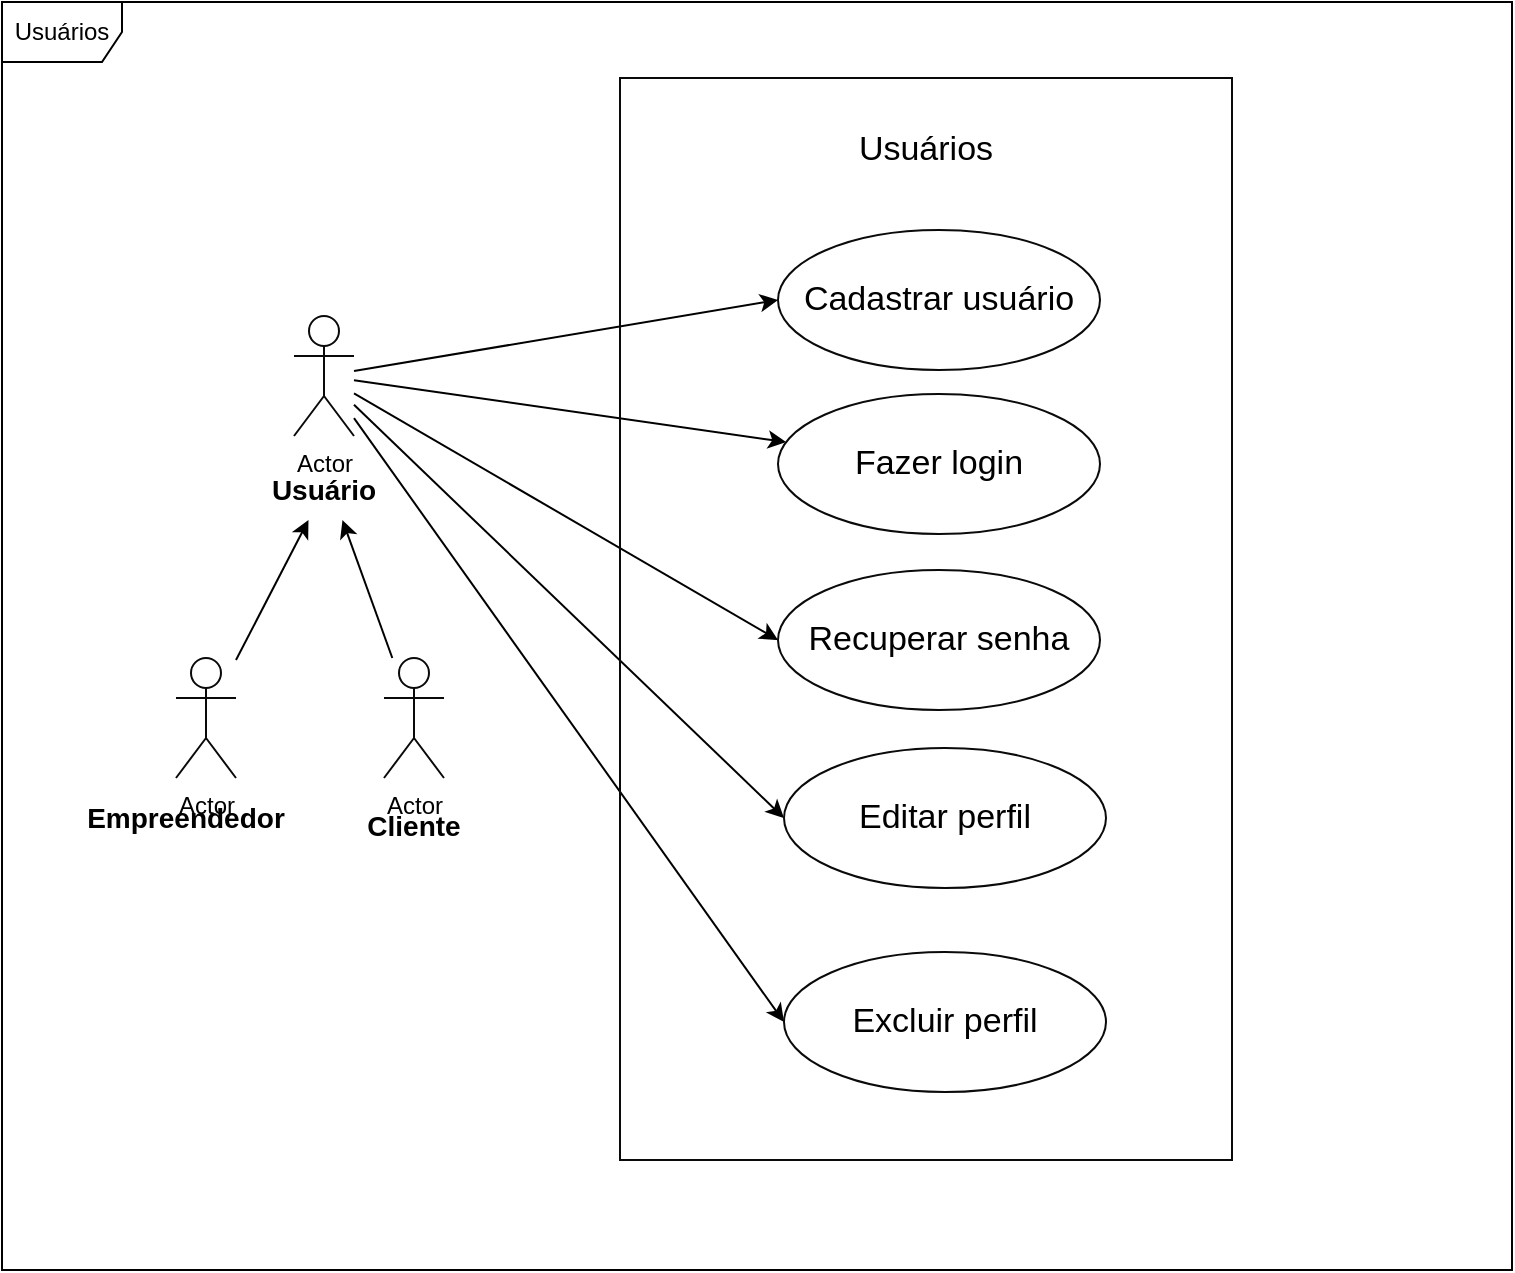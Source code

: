 <mxfile>
    <diagram id="DLjmupUZ2m6u4R_Xzwk4" name="Page-1">
        <mxGraphModel dx="504" dy="256" grid="0" gridSize="10" guides="1" tooltips="1" connect="1" arrows="1" fold="1" page="1" pageScale="1" pageWidth="850" pageHeight="1100" background="#ffffff" math="0" shadow="0">
            <root>
                <mxCell id="0"/>
                <mxCell id="1" parent="0"/>
                <mxCell id="22" value="Usuários" style="shape=umlFrame;whiteSpace=wrap;html=1;strokeColor=#000000;" parent="1" vertex="1">
                    <mxGeometry x="70" y="48" width="755" height="634" as="geometry"/>
                </mxCell>
                <mxCell id="37" style="edgeStyle=none;html=1;entryX=0;entryY=0.5;entryDx=0;entryDy=0;strokeColor=#000000;fontSize=17;fontColor=#000000;" parent="1" source="23" target="33" edge="1">
                    <mxGeometry relative="1" as="geometry"/>
                </mxCell>
                <mxCell id="38" style="edgeStyle=none;html=1;strokeColor=#000000;fontSize=17;fontColor=#000000;" parent="1" source="23" target="36" edge="1">
                    <mxGeometry relative="1" as="geometry"/>
                </mxCell>
                <mxCell id="39" style="edgeStyle=none;html=1;entryX=0;entryY=0.5;entryDx=0;entryDy=0;strokeColor=#000000;fontSize=17;fontColor=#000000;" parent="1" source="23" target="34" edge="1">
                    <mxGeometry relative="1" as="geometry"/>
                </mxCell>
                <mxCell id="40" style="edgeStyle=none;html=1;strokeColor=#000000;fontSize=17;fontColor=#000000;entryX=0;entryY=0.5;entryDx=0;entryDy=0;" parent="1" source="23" target="35" edge="1">
                    <mxGeometry relative="1" as="geometry"/>
                </mxCell>
                <mxCell id="47" style="edgeStyle=none;html=1;entryX=0;entryY=0.5;entryDx=0;entryDy=0;strokeColor=#000000;fontSize=17;fontColor=#000000;" parent="1" source="23" target="45" edge="1">
                    <mxGeometry relative="1" as="geometry"/>
                </mxCell>
                <mxCell id="23" value="Actor" style="shape=umlActor;verticalLabelPosition=bottom;verticalAlign=top;html=1;strokeColor=#0A0A0A;" parent="1" vertex="1">
                    <mxGeometry x="216" y="205" width="30" height="60" as="geometry"/>
                </mxCell>
                <mxCell id="24" value="&lt;font size=&quot;1&quot; color=&quot;#000000&quot;&gt;&lt;b style=&quot;font-size: 14px;&quot;&gt;Usuário&lt;/b&gt;&lt;/font&gt;" style="text;html=1;align=center;verticalAlign=middle;whiteSpace=wrap;rounded=0;" parent="1" vertex="1">
                    <mxGeometry x="201" y="277" width="60" height="30" as="geometry"/>
                </mxCell>
                <mxCell id="31" value="" style="edgeStyle=none;html=1;strokeColor=#000000;fontSize=14;fontColor=#000000;" parent="1" source="25" target="24" edge="1">
                    <mxGeometry relative="1" as="geometry"/>
                </mxCell>
                <mxCell id="25" value="Actor" style="shape=umlActor;verticalLabelPosition=bottom;verticalAlign=top;html=1;strokeColor=#0A0A0A;" parent="1" vertex="1">
                    <mxGeometry x="157" y="376" width="30" height="60" as="geometry"/>
                </mxCell>
                <mxCell id="26" value="&lt;font size=&quot;1&quot; color=&quot;#000000&quot;&gt;&lt;b style=&quot;font-size: 14px;&quot;&gt;Empreendedor&lt;/b&gt;&lt;/font&gt;" style="text;html=1;align=center;verticalAlign=middle;whiteSpace=wrap;rounded=0;" parent="1" vertex="1">
                    <mxGeometry x="104" y="441" width="116" height="30" as="geometry"/>
                </mxCell>
                <mxCell id="29" value="" style="rounded=0;whiteSpace=wrap;html=1;strokeColor=#0A0A0A;fontSize=14;fontColor=#000000;fillColor=none;" parent="1" vertex="1">
                    <mxGeometry x="379" y="86" width="306" height="541" as="geometry"/>
                </mxCell>
                <mxCell id="32" value="&lt;font style=&quot;font-size: 17px;&quot;&gt;Usuários&lt;/font&gt;" style="text;html=1;strokeColor=none;fillColor=none;align=center;verticalAlign=middle;whiteSpace=wrap;rounded=0;fontSize=14;fontColor=#000000;" parent="1" vertex="1">
                    <mxGeometry x="502" y="107" width="60" height="30" as="geometry"/>
                </mxCell>
                <mxCell id="33" value="Cadastrar usuário" style="ellipse;whiteSpace=wrap;html=1;strokeColor=#0A0A0A;fontSize=17;fontColor=#000000;fillColor=none;" parent="1" vertex="1">
                    <mxGeometry x="458" y="162" width="161" height="70" as="geometry"/>
                </mxCell>
                <mxCell id="34" value="Recuperar senha" style="ellipse;whiteSpace=wrap;html=1;strokeColor=#0A0A0A;fontSize=17;fontColor=#000000;fillColor=none;" parent="1" vertex="1">
                    <mxGeometry x="458" y="332" width="161" height="70" as="geometry"/>
                </mxCell>
                <mxCell id="35" value="Editar perfil" style="ellipse;whiteSpace=wrap;html=1;strokeColor=#0A0A0A;fontSize=17;fontColor=#000000;fillColor=none;" parent="1" vertex="1">
                    <mxGeometry x="461" y="421" width="161" height="70" as="geometry"/>
                </mxCell>
                <mxCell id="36" value="Fazer login" style="ellipse;whiteSpace=wrap;html=1;strokeColor=#0A0A0A;fontSize=17;fontColor=#000000;fillColor=none;" parent="1" vertex="1">
                    <mxGeometry x="458" y="244" width="161" height="70" as="geometry"/>
                </mxCell>
                <mxCell id="59" style="edgeStyle=none;html=1;entryX=0.654;entryY=1.001;entryDx=0;entryDy=0;entryPerimeter=0;strokeColor=#000000;" edge="1" parent="1" source="41" target="24">
                    <mxGeometry relative="1" as="geometry"/>
                </mxCell>
                <mxCell id="41" value="Actor" style="shape=umlActor;verticalLabelPosition=bottom;verticalAlign=top;html=1;strokeColor=#0A0A0A;" parent="1" vertex="1">
                    <mxGeometry x="261" y="376" width="30" height="60" as="geometry"/>
                </mxCell>
                <mxCell id="42" value="&lt;font size=&quot;1&quot; color=&quot;#000000&quot;&gt;&lt;b style=&quot;font-size: 14px;&quot;&gt;Cliente&lt;/b&gt;&lt;/font&gt;" style="text;html=1;align=center;verticalAlign=middle;whiteSpace=wrap;rounded=0;" parent="1" vertex="1">
                    <mxGeometry x="246" y="445" width="60" height="30" as="geometry"/>
                </mxCell>
                <mxCell id="45" value="Excluir perfil" style="ellipse;whiteSpace=wrap;html=1;strokeColor=#0A0A0A;fontSize=17;fontColor=#000000;fillColor=none;" parent="1" vertex="1">
                    <mxGeometry x="461" y="523" width="161" height="70" as="geometry"/>
                </mxCell>
            </root>
        </mxGraphModel>
    </diagram>
</mxfile>